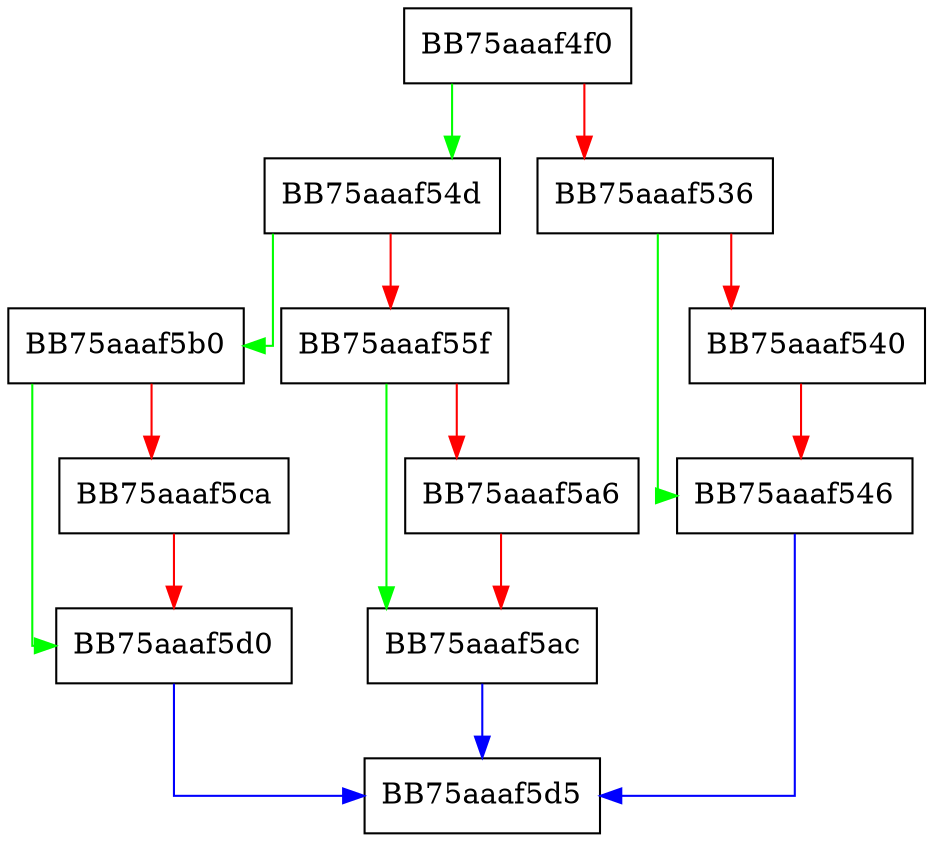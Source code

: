 digraph GetSecurityDescriptor {
  node [shape="box"];
  graph [splines=ortho];
  BB75aaaf4f0 -> BB75aaaf54d [color="green"];
  BB75aaaf4f0 -> BB75aaaf536 [color="red"];
  BB75aaaf536 -> BB75aaaf546 [color="green"];
  BB75aaaf536 -> BB75aaaf540 [color="red"];
  BB75aaaf540 -> BB75aaaf546 [color="red"];
  BB75aaaf546 -> BB75aaaf5d5 [color="blue"];
  BB75aaaf54d -> BB75aaaf5b0 [color="green"];
  BB75aaaf54d -> BB75aaaf55f [color="red"];
  BB75aaaf55f -> BB75aaaf5ac [color="green"];
  BB75aaaf55f -> BB75aaaf5a6 [color="red"];
  BB75aaaf5a6 -> BB75aaaf5ac [color="red"];
  BB75aaaf5ac -> BB75aaaf5d5 [color="blue"];
  BB75aaaf5b0 -> BB75aaaf5d0 [color="green"];
  BB75aaaf5b0 -> BB75aaaf5ca [color="red"];
  BB75aaaf5ca -> BB75aaaf5d0 [color="red"];
  BB75aaaf5d0 -> BB75aaaf5d5 [color="blue"];
}